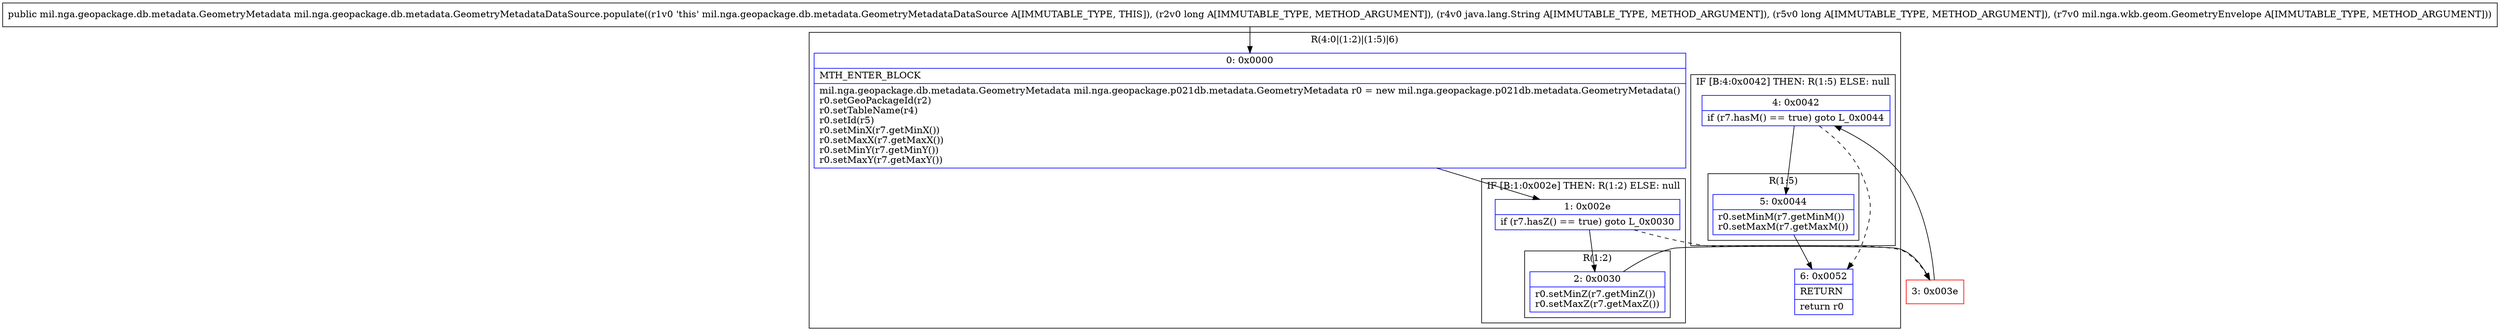 digraph "CFG formil.nga.geopackage.db.metadata.GeometryMetadataDataSource.populate(JLjava\/lang\/String;JLmil\/nga\/wkb\/geom\/GeometryEnvelope;)Lmil\/nga\/geopackage\/db\/metadata\/GeometryMetadata;" {
subgraph cluster_Region_1616616791 {
label = "R(4:0|(1:2)|(1:5)|6)";
node [shape=record,color=blue];
Node_0 [shape=record,label="{0\:\ 0x0000|MTH_ENTER_BLOCK\l|mil.nga.geopackage.db.metadata.GeometryMetadata mil.nga.geopackage.p021db.metadata.GeometryMetadata r0 = new mil.nga.geopackage.p021db.metadata.GeometryMetadata()\lr0.setGeoPackageId(r2)\lr0.setTableName(r4)\lr0.setId(r5)\lr0.setMinX(r7.getMinX())\lr0.setMaxX(r7.getMaxX())\lr0.setMinY(r7.getMinY())\lr0.setMaxY(r7.getMaxY())\l}"];
subgraph cluster_IfRegion_138785942 {
label = "IF [B:1:0x002e] THEN: R(1:2) ELSE: null";
node [shape=record,color=blue];
Node_1 [shape=record,label="{1\:\ 0x002e|if (r7.hasZ() == true) goto L_0x0030\l}"];
subgraph cluster_Region_1815146159 {
label = "R(1:2)";
node [shape=record,color=blue];
Node_2 [shape=record,label="{2\:\ 0x0030|r0.setMinZ(r7.getMinZ())\lr0.setMaxZ(r7.getMaxZ())\l}"];
}
}
subgraph cluster_IfRegion_1010692101 {
label = "IF [B:4:0x0042] THEN: R(1:5) ELSE: null";
node [shape=record,color=blue];
Node_4 [shape=record,label="{4\:\ 0x0042|if (r7.hasM() == true) goto L_0x0044\l}"];
subgraph cluster_Region_1161056890 {
label = "R(1:5)";
node [shape=record,color=blue];
Node_5 [shape=record,label="{5\:\ 0x0044|r0.setMinM(r7.getMinM())\lr0.setMaxM(r7.getMaxM())\l}"];
}
}
Node_6 [shape=record,label="{6\:\ 0x0052|RETURN\l|return r0\l}"];
}
Node_3 [shape=record,color=red,label="{3\:\ 0x003e}"];
MethodNode[shape=record,label="{public mil.nga.geopackage.db.metadata.GeometryMetadata mil.nga.geopackage.db.metadata.GeometryMetadataDataSource.populate((r1v0 'this' mil.nga.geopackage.db.metadata.GeometryMetadataDataSource A[IMMUTABLE_TYPE, THIS]), (r2v0 long A[IMMUTABLE_TYPE, METHOD_ARGUMENT]), (r4v0 java.lang.String A[IMMUTABLE_TYPE, METHOD_ARGUMENT]), (r5v0 long A[IMMUTABLE_TYPE, METHOD_ARGUMENT]), (r7v0 mil.nga.wkb.geom.GeometryEnvelope A[IMMUTABLE_TYPE, METHOD_ARGUMENT])) }"];
MethodNode -> Node_0;
Node_0 -> Node_1;
Node_1 -> Node_2;
Node_1 -> Node_3[style=dashed];
Node_2 -> Node_3;
Node_4 -> Node_5;
Node_4 -> Node_6[style=dashed];
Node_5 -> Node_6;
Node_3 -> Node_4;
}

